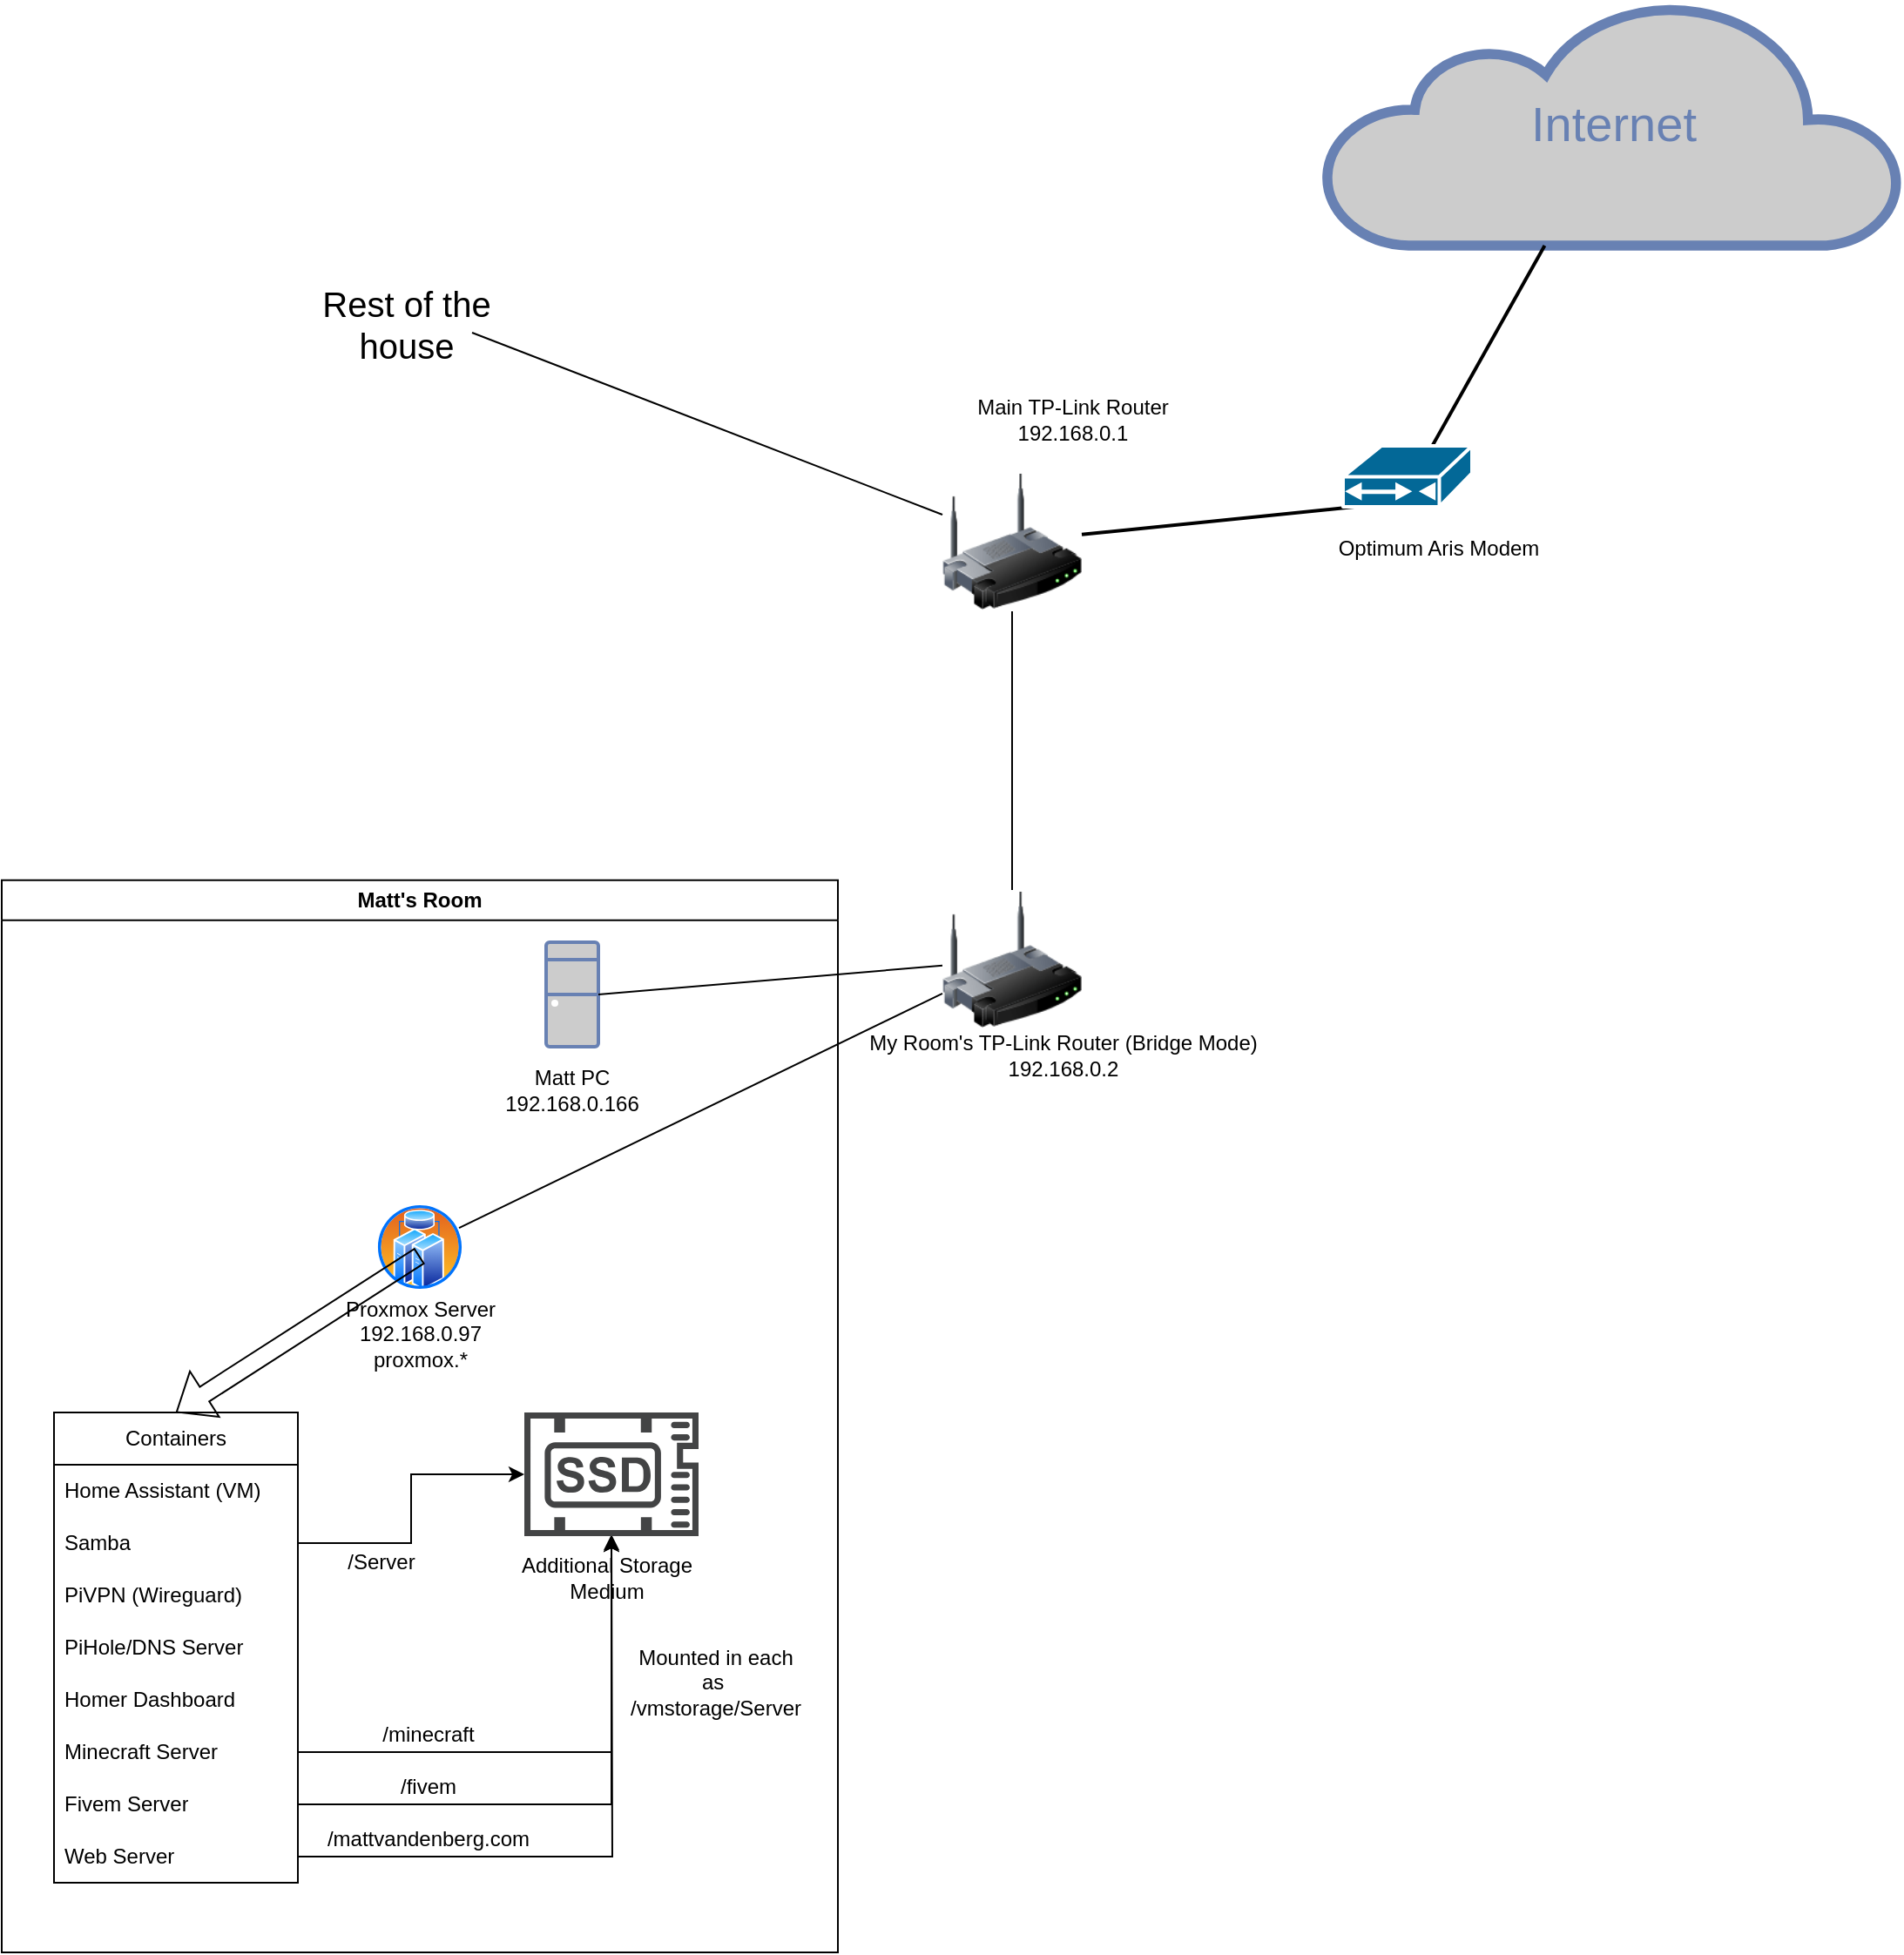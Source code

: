 <mxfile version="22.0.8" type="github">
  <diagram name="Page-1" id="bfe91b75-5d2c-26a0-9c1d-138518896778">
    <mxGraphModel dx="765" dy="1247" grid="1" gridSize="10" guides="1" tooltips="1" connect="1" arrows="1" fold="1" page="1" pageScale="1" pageWidth="1100" pageHeight="850" background="none" math="0" shadow="0">
      <root>
        <mxCell id="0" />
        <mxCell id="1" parent="0" />
        <mxCell id="7c3789c024ecab99-53" value="Internet" style="html=1;fillColor=#CCCCCC;strokeColor=#6881B3;gradientColor=none;gradientDirection=north;strokeWidth=2;shape=mxgraph.networks.cloud;fontColor=#6881B3;rounded=0;shadow=0;comic=0;align=center;fontSize=28;" parent="1" vertex="1">
          <mxGeometry x="1890" y="510" width="330" height="140" as="geometry" />
        </mxCell>
        <mxCell id="7c3789c024ecab99-56" style="edgeStyle=none;html=1;labelBackgroundColor=none;endArrow=none;endFill=0;strokeWidth=2;fontFamily=Verdana;fontSize=28;fontColor=#6881B3;" parent="1" target="7c3789c024ecab99-53" edge="1">
          <mxGeometry relative="1" as="geometry">
            <mxPoint x="1948.415" y="770" as="sourcePoint" />
          </mxGeometry>
        </mxCell>
        <mxCell id="7c3789c024ecab99-59" style="edgeStyle=none;html=1;labelBackgroundColor=none;endArrow=none;endFill=0;strokeWidth=2;fontFamily=Verdana;fontSize=28;fontColor=#6881B3;" parent="1" target="3cCDGMneENlHjDCRStHv-5" edge="1">
          <mxGeometry relative="1" as="geometry">
            <mxPoint x="1723.482" y="882" as="targetPoint" />
            <mxPoint x="1906.518" y="800" as="sourcePoint" />
          </mxGeometry>
        </mxCell>
        <mxCell id="3cCDGMneENlHjDCRStHv-1" value="Main TP-Link Router&lt;br&gt;192.168.0.1" style="text;html=1;strokeColor=none;fillColor=none;align=center;verticalAlign=middle;whiteSpace=wrap;rounded=0;" vertex="1" parent="1">
          <mxGeometry x="1680" y="735" width="130" height="30" as="geometry" />
        </mxCell>
        <mxCell id="3cCDGMneENlHjDCRStHv-3" value="Optimum Aris Modem" style="text;html=1;strokeColor=none;fillColor=none;align=center;verticalAlign=middle;whiteSpace=wrap;rounded=0;" vertex="1" parent="1">
          <mxGeometry x="1890" y="809.41" width="130" height="30" as="geometry" />
        </mxCell>
        <mxCell id="3cCDGMneENlHjDCRStHv-4" value="" style="shape=mxgraph.cisco.modems_and_phones.cable_modem;html=1;pointerEvents=1;dashed=0;fillColor=#036897;strokeColor=#ffffff;strokeWidth=2;verticalLabelPosition=bottom;verticalAlign=top;align=center;outlineConnect=0;" vertex="1" parent="1">
          <mxGeometry x="1900" y="765" width="74" height="35" as="geometry" />
        </mxCell>
        <mxCell id="3cCDGMneENlHjDCRStHv-5" value="" style="image;html=1;image=img/lib/clip_art/networking/Wireless_Router_128x128.png" vertex="1" parent="1">
          <mxGeometry x="1670" y="780" width="80" height="80" as="geometry" />
        </mxCell>
        <mxCell id="3cCDGMneENlHjDCRStHv-6" value="" style="image;html=1;image=img/lib/clip_art/networking/Wireless_Router_128x128.png" vertex="1" parent="1">
          <mxGeometry x="1670" y="1020" width="80" height="80" as="geometry" />
        </mxCell>
        <mxCell id="3cCDGMneENlHjDCRStHv-7" value="My Room&#39;s TP-Link Router (Bridge Mode)&lt;br&gt;192.168.0.2" style="text;html=1;strokeColor=none;fillColor=none;align=center;verticalAlign=middle;whiteSpace=wrap;rounded=0;" vertex="1" parent="1">
          <mxGeometry x="1617.5" y="1100" width="242.5" height="30" as="geometry" />
        </mxCell>
        <mxCell id="3cCDGMneENlHjDCRStHv-9" value="" style="endArrow=none;html=1;rounded=0;" edge="1" parent="1" source="3cCDGMneENlHjDCRStHv-6" target="3cCDGMneENlHjDCRStHv-5">
          <mxGeometry width="50" height="50" relative="1" as="geometry">
            <mxPoint x="1660" y="940" as="sourcePoint" />
            <mxPoint x="1710" y="890" as="targetPoint" />
          </mxGeometry>
        </mxCell>
        <mxCell id="3cCDGMneENlHjDCRStHv-10" value="Matt&#39;s Room" style="swimlane;whiteSpace=wrap;html=1;" vertex="1" parent="1">
          <mxGeometry x="1130" y="1014.41" width="480" height="615.59" as="geometry" />
        </mxCell>
        <mxCell id="3cCDGMneENlHjDCRStHv-11" value="" style="fontColor=#0066CC;verticalAlign=top;verticalLabelPosition=bottom;labelPosition=center;align=center;html=1;outlineConnect=0;fillColor=#CCCCCC;strokeColor=#6881B3;gradientColor=none;gradientDirection=north;strokeWidth=2;shape=mxgraph.networks.desktop_pc;" vertex="1" parent="3cCDGMneENlHjDCRStHv-10">
          <mxGeometry x="312.5" y="35.59" width="30" height="60" as="geometry" />
        </mxCell>
        <mxCell id="3cCDGMneENlHjDCRStHv-12" value="" style="image;aspect=fixed;perimeter=ellipsePerimeter;html=1;align=center;shadow=0;dashed=0;spacingTop=3;image=img/lib/active_directory/cluster_server.svg;" vertex="1" parent="3cCDGMneENlHjDCRStHv-10">
          <mxGeometry x="215" y="185.59" width="50" height="50" as="geometry" />
        </mxCell>
        <mxCell id="3cCDGMneENlHjDCRStHv-13" value="Matt PC&lt;br&gt;192.168.0.166" style="text;html=1;strokeColor=none;fillColor=none;align=center;verticalAlign=middle;whiteSpace=wrap;rounded=0;" vertex="1" parent="3cCDGMneENlHjDCRStHv-10">
          <mxGeometry x="275" y="105.59" width="105" height="30" as="geometry" />
        </mxCell>
        <mxCell id="3cCDGMneENlHjDCRStHv-14" value="Proxmox Server&lt;br&gt;192.168.0.97&lt;br&gt;proxmox.*" style="text;html=1;strokeColor=none;fillColor=none;align=center;verticalAlign=middle;whiteSpace=wrap;rounded=0;" vertex="1" parent="3cCDGMneENlHjDCRStHv-10">
          <mxGeometry x="187.5" y="245.59" width="105" height="30" as="geometry" />
        </mxCell>
        <mxCell id="3cCDGMneENlHjDCRStHv-22" value="Containers" style="swimlane;fontStyle=0;childLayout=stackLayout;horizontal=1;startSize=30;horizontalStack=0;resizeParent=1;resizeParentMax=0;resizeLast=0;collapsible=1;marginBottom=0;whiteSpace=wrap;html=1;" vertex="1" parent="3cCDGMneENlHjDCRStHv-10">
          <mxGeometry x="30" y="305.59" width="140" height="270" as="geometry" />
        </mxCell>
        <mxCell id="3cCDGMneENlHjDCRStHv-23" value="Home Assistant (VM)" style="text;strokeColor=none;fillColor=none;align=left;verticalAlign=middle;spacingLeft=4;spacingRight=4;overflow=hidden;points=[[0,0.5],[1,0.5]];portConstraint=eastwest;rotatable=0;whiteSpace=wrap;html=1;" vertex="1" parent="3cCDGMneENlHjDCRStHv-22">
          <mxGeometry y="30" width="140" height="30" as="geometry" />
        </mxCell>
        <mxCell id="3cCDGMneENlHjDCRStHv-24" value="Samba" style="text;strokeColor=none;fillColor=none;align=left;verticalAlign=middle;spacingLeft=4;spacingRight=4;overflow=hidden;points=[[0,0.5],[1,0.5]];portConstraint=eastwest;rotatable=0;whiteSpace=wrap;html=1;" vertex="1" parent="3cCDGMneENlHjDCRStHv-22">
          <mxGeometry y="60" width="140" height="30" as="geometry" />
        </mxCell>
        <mxCell id="3cCDGMneENlHjDCRStHv-25" value="PiVPN (Wireguard)" style="text;strokeColor=none;fillColor=none;align=left;verticalAlign=middle;spacingLeft=4;spacingRight=4;overflow=hidden;points=[[0,0.5],[1,0.5]];portConstraint=eastwest;rotatable=0;whiteSpace=wrap;html=1;" vertex="1" parent="3cCDGMneENlHjDCRStHv-22">
          <mxGeometry y="90" width="140" height="30" as="geometry" />
        </mxCell>
        <mxCell id="3cCDGMneENlHjDCRStHv-26" value="PiHole/DNS Server" style="text;strokeColor=none;fillColor=none;align=left;verticalAlign=middle;spacingLeft=4;spacingRight=4;overflow=hidden;points=[[0,0.5],[1,0.5]];portConstraint=eastwest;rotatable=0;whiteSpace=wrap;html=1;" vertex="1" parent="3cCDGMneENlHjDCRStHv-22">
          <mxGeometry y="120" width="140" height="30" as="geometry" />
        </mxCell>
        <mxCell id="3cCDGMneENlHjDCRStHv-32" value="Homer Dashboard" style="text;strokeColor=none;fillColor=none;align=left;verticalAlign=middle;spacingLeft=4;spacingRight=4;overflow=hidden;points=[[0,0.5],[1,0.5]];portConstraint=eastwest;rotatable=0;whiteSpace=wrap;html=1;" vertex="1" parent="3cCDGMneENlHjDCRStHv-22">
          <mxGeometry y="150" width="140" height="30" as="geometry" />
        </mxCell>
        <mxCell id="3cCDGMneENlHjDCRStHv-44" value="Minecraft Server" style="text;strokeColor=none;fillColor=none;align=left;verticalAlign=middle;spacingLeft=4;spacingRight=4;overflow=hidden;points=[[0,0.5],[1,0.5]];portConstraint=eastwest;rotatable=0;whiteSpace=wrap;html=1;" vertex="1" parent="3cCDGMneENlHjDCRStHv-22">
          <mxGeometry y="180" width="140" height="30" as="geometry" />
        </mxCell>
        <mxCell id="3cCDGMneENlHjDCRStHv-52" value="Fivem Server" style="text;strokeColor=none;fillColor=none;align=left;verticalAlign=middle;spacingLeft=4;spacingRight=4;overflow=hidden;points=[[0,0.5],[1,0.5]];portConstraint=eastwest;rotatable=0;whiteSpace=wrap;html=1;" vertex="1" parent="3cCDGMneENlHjDCRStHv-22">
          <mxGeometry y="210" width="140" height="30" as="geometry" />
        </mxCell>
        <mxCell id="3cCDGMneENlHjDCRStHv-63" style="edgeStyle=orthogonalEdgeStyle;rounded=0;orthogonalLoop=1;jettySize=auto;html=1;exitX=1;exitY=0.5;exitDx=0;exitDy=0;" edge="1" parent="3cCDGMneENlHjDCRStHv-22" source="3cCDGMneENlHjDCRStHv-53">
          <mxGeometry relative="1" as="geometry">
            <mxPoint x="320" y="70" as="targetPoint" />
          </mxGeometry>
        </mxCell>
        <mxCell id="3cCDGMneENlHjDCRStHv-53" value="Web Server" style="text;strokeColor=none;fillColor=none;align=left;verticalAlign=middle;spacingLeft=4;spacingRight=4;overflow=hidden;points=[[0,0.5],[1,0.5]];portConstraint=eastwest;rotatable=0;whiteSpace=wrap;html=1;" vertex="1" parent="3cCDGMneENlHjDCRStHv-22">
          <mxGeometry y="240" width="140" height="30" as="geometry" />
        </mxCell>
        <mxCell id="3cCDGMneENlHjDCRStHv-54" value="" style="sketch=0;pointerEvents=1;shadow=0;dashed=0;html=1;strokeColor=none;fillColor=#434445;aspect=fixed;labelPosition=center;verticalLabelPosition=bottom;verticalAlign=top;align=center;outlineConnect=0;shape=mxgraph.vvd.ssd;" vertex="1" parent="3cCDGMneENlHjDCRStHv-10">
          <mxGeometry x="300" y="305.59" width="100" height="71" as="geometry" />
        </mxCell>
        <mxCell id="3cCDGMneENlHjDCRStHv-55" value="Additional Storage Medium" style="text;html=1;strokeColor=none;fillColor=none;align=center;verticalAlign=middle;whiteSpace=wrap;rounded=0;" vertex="1" parent="3cCDGMneENlHjDCRStHv-10">
          <mxGeometry x="295" y="385.59" width="105" height="30" as="geometry" />
        </mxCell>
        <mxCell id="3cCDGMneENlHjDCRStHv-59" style="edgeStyle=orthogonalEdgeStyle;rounded=0;orthogonalLoop=1;jettySize=auto;html=1;exitX=1;exitY=0.5;exitDx=0;exitDy=0;" edge="1" parent="3cCDGMneENlHjDCRStHv-10" source="3cCDGMneENlHjDCRStHv-24" target="3cCDGMneENlHjDCRStHv-54">
          <mxGeometry relative="1" as="geometry" />
        </mxCell>
        <mxCell id="3cCDGMneENlHjDCRStHv-61" style="edgeStyle=orthogonalEdgeStyle;rounded=0;orthogonalLoop=1;jettySize=auto;html=1;exitX=1;exitY=0.5;exitDx=0;exitDy=0;" edge="1" parent="3cCDGMneENlHjDCRStHv-10" source="3cCDGMneENlHjDCRStHv-44" target="3cCDGMneENlHjDCRStHv-54">
          <mxGeometry relative="1" as="geometry" />
        </mxCell>
        <mxCell id="3cCDGMneENlHjDCRStHv-62" style="edgeStyle=orthogonalEdgeStyle;rounded=0;orthogonalLoop=1;jettySize=auto;html=1;exitX=1;exitY=0.5;exitDx=0;exitDy=0;" edge="1" parent="3cCDGMneENlHjDCRStHv-10" source="3cCDGMneENlHjDCRStHv-52" target="3cCDGMneENlHjDCRStHv-54">
          <mxGeometry relative="1" as="geometry" />
        </mxCell>
        <mxCell id="3cCDGMneENlHjDCRStHv-64" value="/Server" style="text;html=1;strokeColor=none;fillColor=none;align=center;verticalAlign=middle;whiteSpace=wrap;rounded=0;" vertex="1" parent="3cCDGMneENlHjDCRStHv-10">
          <mxGeometry x="187.5" y="376.59" width="60" height="30" as="geometry" />
        </mxCell>
        <mxCell id="3cCDGMneENlHjDCRStHv-66" value="/minecraft" style="text;html=1;strokeColor=none;fillColor=none;align=center;verticalAlign=middle;whiteSpace=wrap;rounded=0;" vertex="1" parent="3cCDGMneENlHjDCRStHv-10">
          <mxGeometry x="215" y="475.59" width="60" height="30" as="geometry" />
        </mxCell>
        <mxCell id="3cCDGMneENlHjDCRStHv-67" value="/fivem" style="text;html=1;strokeColor=none;fillColor=none;align=center;verticalAlign=middle;whiteSpace=wrap;rounded=0;" vertex="1" parent="3cCDGMneENlHjDCRStHv-10">
          <mxGeometry x="215" y="505.59" width="60" height="30" as="geometry" />
        </mxCell>
        <mxCell id="3cCDGMneENlHjDCRStHv-91" value="/mattvandenberg.com" style="text;html=1;strokeColor=none;fillColor=none;align=center;verticalAlign=middle;whiteSpace=wrap;rounded=0;" vertex="1" parent="3cCDGMneENlHjDCRStHv-10">
          <mxGeometry x="215" y="535.59" width="60" height="30" as="geometry" />
        </mxCell>
        <mxCell id="3cCDGMneENlHjDCRStHv-92" value="Mounted in each as&amp;nbsp;&lt;br&gt;/vmstorage/Server" style="text;html=1;strokeColor=none;fillColor=none;align=center;verticalAlign=middle;whiteSpace=wrap;rounded=0;" vertex="1" parent="3cCDGMneENlHjDCRStHv-10">
          <mxGeometry x="380" y="445.59" width="60" height="30" as="geometry" />
        </mxCell>
        <mxCell id="3cCDGMneENlHjDCRStHv-97" value="" style="shape=flexArrow;endArrow=classic;html=1;rounded=0;entryX=0.5;entryY=0;entryDx=0;entryDy=0;" edge="1" parent="3cCDGMneENlHjDCRStHv-10" target="3cCDGMneENlHjDCRStHv-22">
          <mxGeometry width="50" height="50" relative="1" as="geometry">
            <mxPoint x="240" y="215.59" as="sourcePoint" />
            <mxPoint x="270" y="205.59" as="targetPoint" />
          </mxGeometry>
        </mxCell>
        <mxCell id="3cCDGMneENlHjDCRStHv-17" value="" style="endArrow=none;html=1;rounded=0;" edge="1" parent="1" source="3cCDGMneENlHjDCRStHv-12" target="3cCDGMneENlHjDCRStHv-6">
          <mxGeometry width="50" height="50" relative="1" as="geometry">
            <mxPoint x="1370" y="1260" as="sourcePoint" />
            <mxPoint x="1420" y="1210" as="targetPoint" />
          </mxGeometry>
        </mxCell>
        <mxCell id="3cCDGMneENlHjDCRStHv-18" value="" style="endArrow=none;html=1;rounded=0;exitX=1;exitY=0.5;exitDx=0;exitDy=0;exitPerimeter=0;" edge="1" parent="1" source="3cCDGMneENlHjDCRStHv-11" target="3cCDGMneENlHjDCRStHv-6">
          <mxGeometry width="50" height="50" relative="1" as="geometry">
            <mxPoint x="1550" y="1100" as="sourcePoint" />
            <mxPoint x="1600" y="1050" as="targetPoint" />
          </mxGeometry>
        </mxCell>
        <mxCell id="3cCDGMneENlHjDCRStHv-98" value="" style="endArrow=none;html=1;rounded=0;" edge="1" parent="1" target="3cCDGMneENlHjDCRStHv-5">
          <mxGeometry width="50" height="50" relative="1" as="geometry">
            <mxPoint x="1400" y="700" as="sourcePoint" />
            <mxPoint x="1450" y="810" as="targetPoint" />
          </mxGeometry>
        </mxCell>
        <mxCell id="3cCDGMneENlHjDCRStHv-99" value="&lt;font style=&quot;font-size: 20px;&quot;&gt;Rest of the house&lt;/font&gt;" style="text;html=1;strokeColor=none;fillColor=none;align=center;verticalAlign=middle;whiteSpace=wrap;rounded=0;" vertex="1" parent="1">
          <mxGeometry x="1285" y="680" width="155" height="30" as="geometry" />
        </mxCell>
      </root>
    </mxGraphModel>
  </diagram>
</mxfile>
